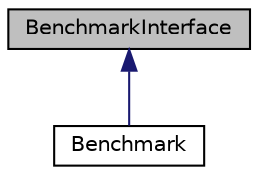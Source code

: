 digraph "BenchmarkInterface"
{
  edge [fontname="Helvetica",fontsize="10",labelfontname="Helvetica",labelfontsize="10"];
  node [fontname="Helvetica",fontsize="10",shape=record];
  Node0 [label="BenchmarkInterface",height=0.2,width=0.4,color="black", fillcolor="grey75", style="filled", fontcolor="black"];
  Node0 -> Node1 [dir="back",color="midnightblue",fontsize="10",style="solid"];
  Node1 [label="Benchmark",height=0.2,width=0.4,color="black", fillcolor="white", style="filled",URL="$class_zest_1_1_benchmark_1_1_benchmark.html"];
}
